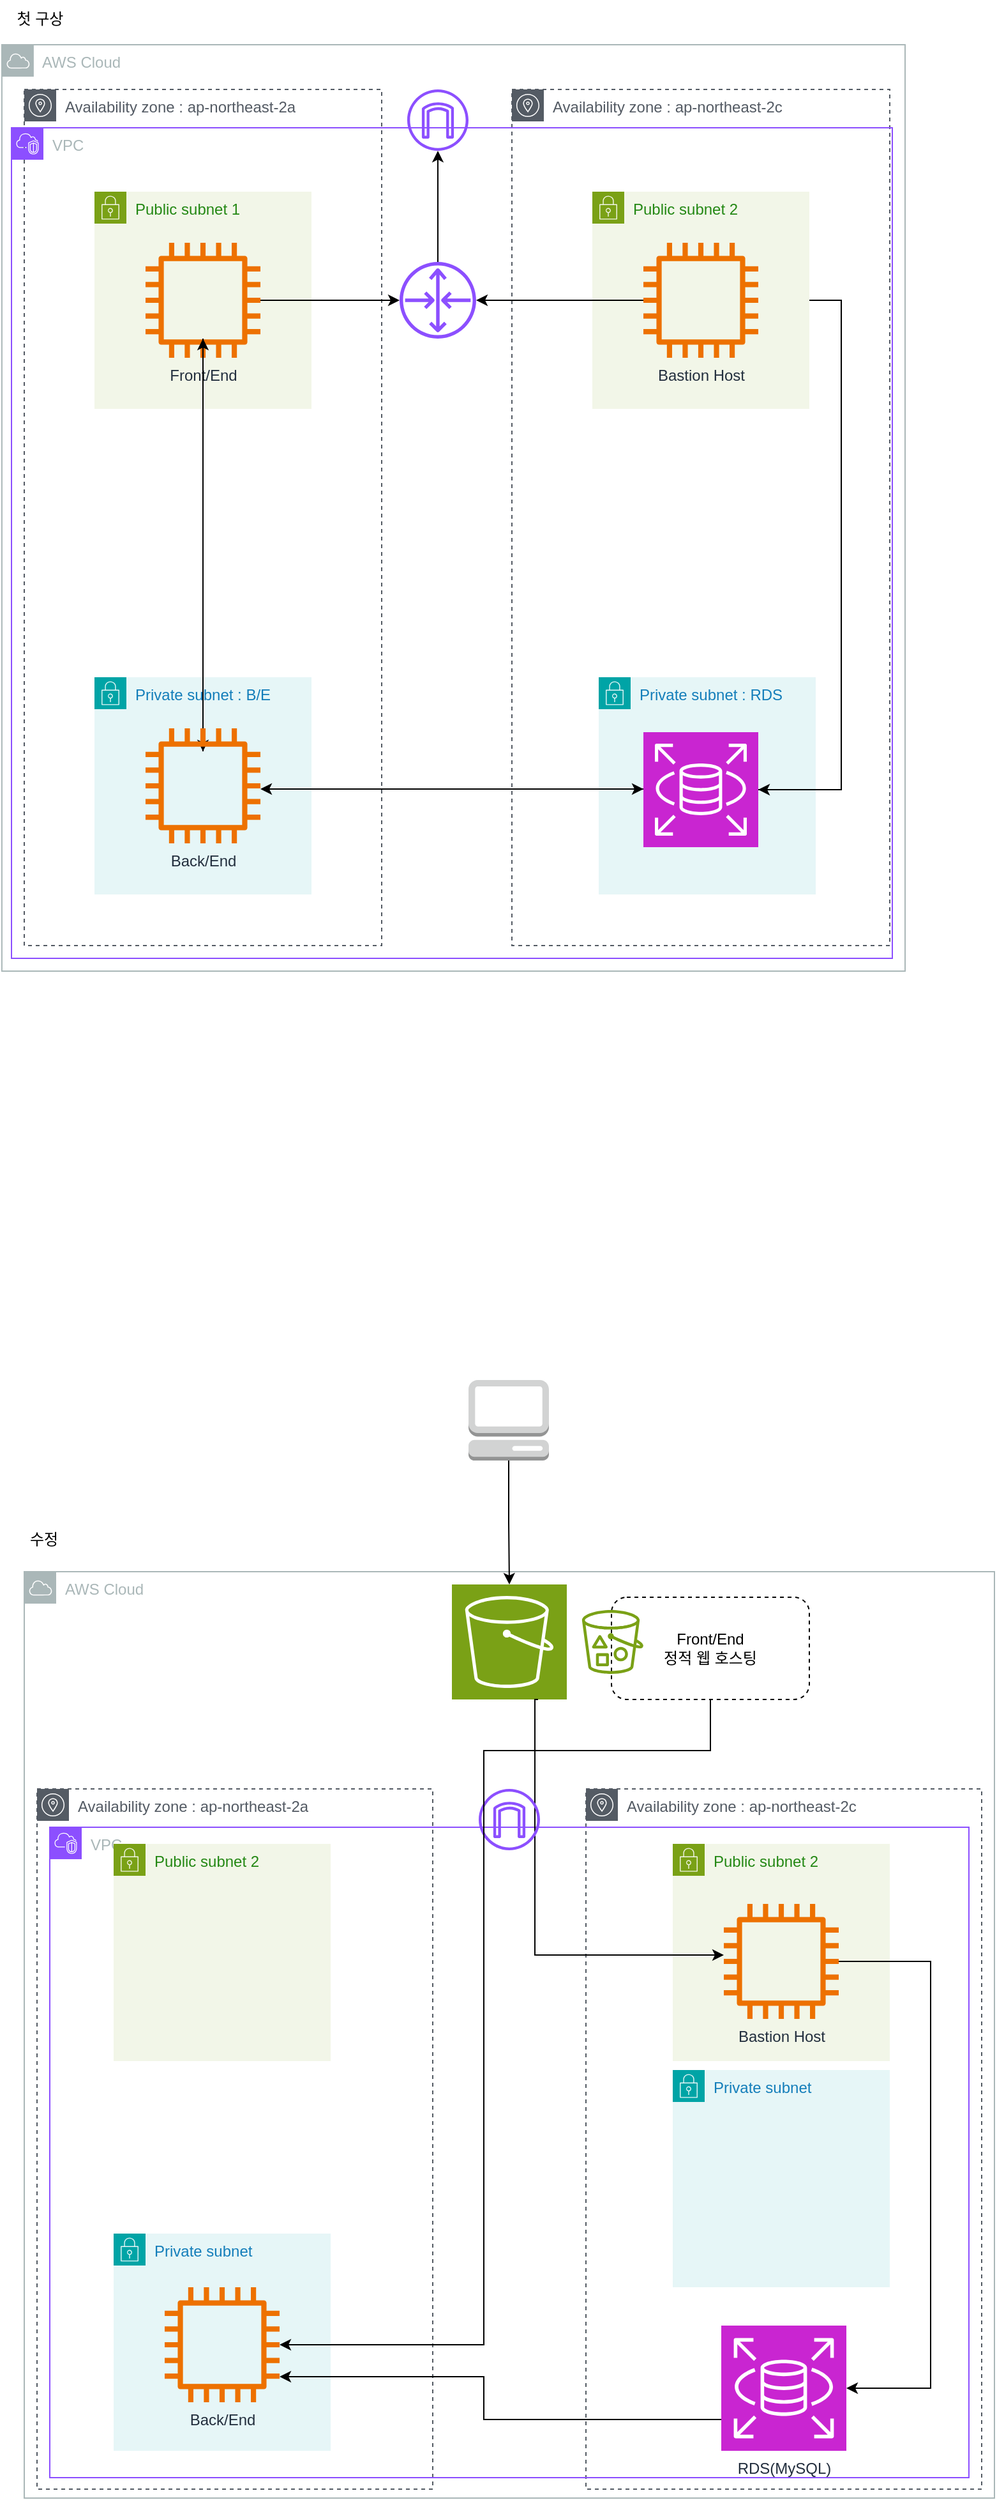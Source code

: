 <mxfile version="24.8.1">
  <diagram name="페이지-1" id="5gEI9ucqlpTtz-7oKbEV">
    <mxGraphModel dx="769" dy="1243" grid="1" gridSize="10" guides="1" tooltips="1" connect="1" arrows="1" fold="1" page="1" pageScale="1" pageWidth="827" pageHeight="1169" math="0" shadow="0">
      <root>
        <mxCell id="0" />
        <mxCell id="1" parent="0" />
        <mxCell id="hJIwRo_jDM6yLLJMVprT-30" value="Availability zone : ap-northeast-2c" style="sketch=0;outlineConnect=0;gradientColor=none;html=1;whiteSpace=wrap;fontSize=12;fontStyle=0;shape=mxgraph.aws4.group;grIcon=mxgraph.aws4.group_availability_zone;strokeColor=#545B64;fillColor=none;verticalAlign=top;align=left;spacingLeft=30;fontColor=#545B64;dashed=1;movable=1;resizable=1;rotatable=1;deletable=1;editable=1;locked=0;connectable=1;" vertex="1" parent="1">
          <mxGeometry x="422" y="210" width="296" height="670" as="geometry" />
        </mxCell>
        <mxCell id="hJIwRo_jDM6yLLJMVprT-66" value="AWS Cloud" style="sketch=0;outlineConnect=0;gradientColor=none;html=1;whiteSpace=wrap;fontSize=12;fontStyle=0;shape=mxgraph.aws4.group;grIcon=mxgraph.aws4.group_aws_cloud;strokeColor=#AAB7B8;fillColor=none;verticalAlign=top;align=left;spacingLeft=30;fontColor=#AAB7B8;dashed=0;" vertex="1" parent="1">
          <mxGeometry x="40" y="1370" width="760" height="725" as="geometry" />
        </mxCell>
        <mxCell id="hJIwRo_jDM6yLLJMVprT-32" value="AWS Cloud" style="sketch=0;outlineConnect=0;gradientColor=none;html=1;whiteSpace=wrap;fontSize=12;fontStyle=0;shape=mxgraph.aws4.group;grIcon=mxgraph.aws4.group_aws_cloud;strokeColor=#AAB7B8;fillColor=none;verticalAlign=top;align=left;spacingLeft=30;fontColor=#AAB7B8;dashed=0;" vertex="1" parent="1">
          <mxGeometry x="22.45" y="175" width="707.55" height="725" as="geometry" />
        </mxCell>
        <mxCell id="hJIwRo_jDM6yLLJMVprT-27" value="Availability zone : ap-northeast-2a" style="sketch=0;outlineConnect=0;gradientColor=none;html=1;whiteSpace=wrap;fontSize=12;fontStyle=0;shape=mxgraph.aws4.group;grIcon=mxgraph.aws4.group_availability_zone;strokeColor=#545B64;fillColor=none;verticalAlign=top;align=left;spacingLeft=30;fontColor=#545B64;dashed=1;movable=1;resizable=1;rotatable=1;deletable=1;editable=1;locked=0;connectable=1;" vertex="1" parent="1">
          <mxGeometry x="40" y="210" width="280" height="670" as="geometry" />
        </mxCell>
        <mxCell id="hJIwRo_jDM6yLLJMVprT-26" value="VPC" style="points=[[0,0],[0.25,0],[0.5,0],[0.75,0],[1,0],[1,0.25],[1,0.5],[1,0.75],[1,1],[0.75,1],[0.5,1],[0.25,1],[0,1],[0,0.75],[0,0.5],[0,0.25]];outlineConnect=0;gradientColor=none;html=1;whiteSpace=wrap;fontSize=12;fontStyle=0;container=0;pointerEvents=0;collapsible=0;recursiveResize=0;shape=mxgraph.aws4.group;grIcon=mxgraph.aws4.group_vpc2;strokeColor=#8C4FFF;fillColor=none;verticalAlign=top;align=left;spacingLeft=30;fontColor=#AAB7B8;dashed=0;movable=1;resizable=1;rotatable=1;deletable=1;editable=1;locked=0;connectable=1;" vertex="1" parent="1">
          <mxGeometry x="30" y="240" width="690" height="650" as="geometry" />
        </mxCell>
        <mxCell id="hJIwRo_jDM6yLLJMVprT-3" value="Private subnet : RDS" style="points=[[0,0],[0.25,0],[0.5,0],[0.75,0],[1,0],[1,0.25],[1,0.5],[1,0.75],[1,1],[0.75,1],[0.5,1],[0.25,1],[0,1],[0,0.75],[0,0.5],[0,0.25]];outlineConnect=0;gradientColor=none;html=1;whiteSpace=wrap;fontSize=12;fontStyle=0;container=0;pointerEvents=0;collapsible=0;recursiveResize=0;shape=mxgraph.aws4.group;grIcon=mxgraph.aws4.group_security_group;grStroke=0;strokeColor=#00A4A6;fillColor=#E6F6F7;verticalAlign=top;align=left;spacingLeft=30;fontColor=#147EBA;dashed=0;" vertex="1" parent="1">
          <mxGeometry x="490" y="670" width="170" height="170" as="geometry" />
        </mxCell>
        <mxCell id="hJIwRo_jDM6yLLJMVprT-65" value="첫 구상" style="text;html=1;align=center;verticalAlign=middle;resizable=0;points=[];autosize=1;strokeColor=none;fillColor=none;" vertex="1" parent="1">
          <mxGeometry x="22.45" y="140" width="60" height="30" as="geometry" />
        </mxCell>
        <mxCell id="hJIwRo_jDM6yLLJMVprT-67" value="수정" style="text;html=1;align=center;verticalAlign=middle;resizable=0;points=[];autosize=1;strokeColor=none;fillColor=none;" vertex="1" parent="1">
          <mxGeometry x="30" y="1330" width="50" height="30" as="geometry" />
        </mxCell>
        <mxCell id="hJIwRo_jDM6yLLJMVprT-35" value="" style="sketch=0;points=[[0,0,0],[0.25,0,0],[0.5,0,0],[0.75,0,0],[1,0,0],[0,1,0],[0.25,1,0],[0.5,1,0],[0.75,1,0],[1,1,0],[0,0.25,0],[0,0.5,0],[0,0.75,0],[1,0.25,0],[1,0.5,0],[1,0.75,0]];outlineConnect=0;fontColor=#232F3E;fillColor=#C925D1;strokeColor=#ffffff;dashed=0;verticalLabelPosition=bottom;verticalAlign=top;align=center;html=1;fontSize=12;fontStyle=0;aspect=fixed;shape=mxgraph.aws4.resourceIcon;resIcon=mxgraph.aws4.rds;direction=south;rotation=-90;" vertex="1" parent="1">
          <mxGeometry x="525" y="713" width="90" height="90" as="geometry" />
        </mxCell>
        <mxCell id="hJIwRo_jDM6yLLJMVprT-57" style="edgeStyle=orthogonalEdgeStyle;rounded=0;orthogonalLoop=1;jettySize=auto;html=1;exitX=1;exitY=0.5;exitDx=0;exitDy=0;exitPerimeter=0;" edge="1" parent="1" source="hJIwRo_jDM6yLLJMVprT-35" target="hJIwRo_jDM6yLLJMVprT-36">
          <mxGeometry relative="1" as="geometry">
            <Array as="points">
              <mxPoint x="680" y="758" />
              <mxPoint x="680" y="375" />
            </Array>
          </mxGeometry>
        </mxCell>
        <mxCell id="hJIwRo_jDM6yLLJMVprT-48" style="edgeStyle=orthogonalEdgeStyle;rounded=0;orthogonalLoop=1;jettySize=auto;html=1;entryX=1;entryY=0.5;entryDx=0;entryDy=0;entryPerimeter=0;" edge="1" parent="1" source="hJIwRo_jDM6yLLJMVprT-36" target="hJIwRo_jDM6yLLJMVprT-35">
          <mxGeometry relative="1" as="geometry">
            <Array as="points">
              <mxPoint x="680" y="375" />
              <mxPoint x="680" y="758" />
            </Array>
          </mxGeometry>
        </mxCell>
        <mxCell id="hJIwRo_jDM6yLLJMVprT-51" style="edgeStyle=orthogonalEdgeStyle;rounded=0;orthogonalLoop=1;jettySize=auto;html=1;entryX=0;entryY=0.25;entryDx=0;entryDy=0;entryPerimeter=0;" edge="1" parent="1">
          <mxGeometry relative="1" as="geometry">
            <mxPoint x="225" y="757.5" as="sourcePoint" />
            <mxPoint x="525" y="757.5" as="targetPoint" />
            <Array as="points">
              <mxPoint x="360" y="758" />
            </Array>
          </mxGeometry>
        </mxCell>
        <mxCell id="hJIwRo_jDM6yLLJMVprT-95" value="Availability zone : ap-northeast-2a" style="sketch=0;outlineConnect=0;gradientColor=none;html=1;whiteSpace=wrap;fontSize=12;fontStyle=0;shape=mxgraph.aws4.group;grIcon=mxgraph.aws4.group_availability_zone;strokeColor=#545B64;fillColor=none;verticalAlign=top;align=left;spacingLeft=30;fontColor=#545B64;dashed=1;movable=1;resizable=1;rotatable=1;deletable=1;editable=1;locked=0;connectable=1;" vertex="1" parent="1">
          <mxGeometry x="50" y="1540" width="310" height="548" as="geometry" />
        </mxCell>
        <mxCell id="hJIwRo_jDM6yLLJMVprT-96" value="Availability zone : ap-northeast-2c" style="sketch=0;outlineConnect=0;gradientColor=none;html=1;whiteSpace=wrap;fontSize=12;fontStyle=0;shape=mxgraph.aws4.group;grIcon=mxgraph.aws4.group_availability_zone;strokeColor=#545B64;fillColor=none;verticalAlign=top;align=left;spacingLeft=30;fontColor=#545B64;dashed=1;movable=1;resizable=1;rotatable=1;deletable=1;editable=1;locked=0;connectable=1;" vertex="1" parent="1">
          <mxGeometry x="480" y="1540" width="310" height="548" as="geometry" />
        </mxCell>
        <mxCell id="hJIwRo_jDM6yLLJMVprT-4" value="Public subnet 1" style="points=[[0,0],[0.25,0],[0.5,0],[0.75,0],[1,0],[1,0.25],[1,0.5],[1,0.75],[1,1],[0.75,1],[0.5,1],[0.25,1],[0,1],[0,0.75],[0,0.5],[0,0.25]];outlineConnect=0;gradientColor=none;html=1;whiteSpace=wrap;fontSize=12;fontStyle=0;container=0;pointerEvents=0;collapsible=0;recursiveResize=0;shape=mxgraph.aws4.group;grIcon=mxgraph.aws4.group_security_group;grStroke=0;strokeColor=#7AA116;fillColor=#F2F6E8;verticalAlign=top;align=left;spacingLeft=30;fontColor=#248814;dashed=0;" vertex="1" parent="1">
          <mxGeometry x="95" y="290" width="170" height="170" as="geometry" />
        </mxCell>
        <mxCell id="hJIwRo_jDM6yLLJMVprT-5" value="Public subnet 2" style="points=[[0,0],[0.25,0],[0.5,0],[0.75,0],[1,0],[1,0.25],[1,0.5],[1,0.75],[1,1],[0.75,1],[0.5,1],[0.25,1],[0,1],[0,0.75],[0,0.5],[0,0.25]];outlineConnect=0;gradientColor=none;html=1;whiteSpace=wrap;fontSize=12;fontStyle=0;container=0;pointerEvents=0;collapsible=0;recursiveResize=0;shape=mxgraph.aws4.group;grIcon=mxgraph.aws4.group_security_group;grStroke=0;strokeColor=#7AA116;fillColor=#F2F6E8;verticalAlign=top;align=left;spacingLeft=30;fontColor=#248814;dashed=0;movable=1;resizable=1;rotatable=1;deletable=1;editable=1;locked=0;connectable=1;" vertex="1" parent="1">
          <mxGeometry x="485" y="290" width="170" height="170" as="geometry" />
        </mxCell>
        <mxCell id="hJIwRo_jDM6yLLJMVprT-2" value="Private subnet : B/E" style="points=[[0,0],[0.25,0],[0.5,0],[0.75,0],[1,0],[1,0.25],[1,0.5],[1,0.75],[1,1],[0.75,1],[0.5,1],[0.25,1],[0,1],[0,0.75],[0,0.5],[0,0.25]];outlineConnect=0;gradientColor=none;html=1;whiteSpace=wrap;fontSize=12;fontStyle=0;container=1;pointerEvents=0;collapsible=0;recursiveResize=0;shape=mxgraph.aws4.group;grIcon=mxgraph.aws4.group_security_group;grStroke=0;strokeColor=#00A4A6;fillColor=#E6F6F7;verticalAlign=top;align=left;spacingLeft=30;fontColor=#147EBA;dashed=0;" vertex="1" parent="1">
          <mxGeometry x="95" y="670" width="170" height="170" as="geometry" />
        </mxCell>
        <mxCell id="hJIwRo_jDM6yLLJMVprT-36" value="Bastion Host" style="sketch=0;outlineConnect=0;fontColor=#232F3E;gradientColor=none;fillColor=#ED7100;strokeColor=none;dashed=0;verticalLabelPosition=bottom;verticalAlign=top;align=center;html=1;fontSize=12;fontStyle=0;aspect=fixed;pointerEvents=1;shape=mxgraph.aws4.instance2;" vertex="1" parent="1">
          <mxGeometry x="525" y="330" width="90" height="90" as="geometry" />
        </mxCell>
        <mxCell id="hJIwRo_jDM6yLLJMVprT-34" value="Front/End" style="sketch=0;outlineConnect=0;fontColor=#232F3E;gradientColor=none;fillColor=#ED7100;strokeColor=none;dashed=0;verticalLabelPosition=bottom;verticalAlign=top;align=center;html=1;fontSize=12;fontStyle=0;aspect=fixed;pointerEvents=1;shape=mxgraph.aws4.instance2;" vertex="1" parent="1">
          <mxGeometry x="135" y="330" width="90" height="90" as="geometry" />
        </mxCell>
        <mxCell id="hJIwRo_jDM6yLLJMVprT-63" style="edgeStyle=orthogonalEdgeStyle;rounded=0;orthogonalLoop=1;jettySize=auto;html=1;exitX=0.5;exitY=1;exitDx=0;exitDy=0;entryX=0.5;entryY=0;entryDx=0;entryDy=0;" edge="1" parent="1" source="hJIwRo_jDM6yLLJMVprT-40" target="hJIwRo_jDM6yLLJMVprT-41">
          <mxGeometry relative="1" as="geometry" />
        </mxCell>
        <mxCell id="hJIwRo_jDM6yLLJMVprT-40" value="" style="shape=image;html=1;verticalAlign=top;verticalLabelPosition=bottom;labelBackgroundColor=#ffffff;imageAspect=0;aspect=fixed;image=https://cdn1.iconfinder.com/data/icons/unicons-line-vol-3/24/docker-128.png" vertex="1" parent="1">
          <mxGeometry x="150" y="345" width="60" height="60" as="geometry" />
        </mxCell>
        <mxCell id="hJIwRo_jDM6yLLJMVprT-64" style="edgeStyle=orthogonalEdgeStyle;rounded=0;orthogonalLoop=1;jettySize=auto;html=1;exitX=0.5;exitY=0;exitDx=0;exitDy=0;" edge="1" parent="1" source="hJIwRo_jDM6yLLJMVprT-41" target="hJIwRo_jDM6yLLJMVprT-40">
          <mxGeometry relative="1" as="geometry" />
        </mxCell>
        <mxCell id="hJIwRo_jDM6yLLJMVprT-33" value="" style="sketch=0;outlineConnect=0;fontColor=#232F3E;gradientColor=none;fillColor=#8C4FFF;strokeColor=none;dashed=0;verticalLabelPosition=bottom;verticalAlign=top;align=center;html=1;fontSize=12;fontStyle=0;aspect=fixed;pointerEvents=1;shape=mxgraph.aws4.internet_gateway;" vertex="1" parent="1">
          <mxGeometry x="340" y="210" width="48" height="48" as="geometry" />
        </mxCell>
        <mxCell id="hJIwRo_jDM6yLLJMVprT-59" style="edgeStyle=orthogonalEdgeStyle;rounded=0;orthogonalLoop=1;jettySize=auto;html=1;" edge="1" parent="1" source="hJIwRo_jDM6yLLJMVprT-36" target="hJIwRo_jDM6yLLJMVprT-56">
          <mxGeometry relative="1" as="geometry" />
        </mxCell>
        <mxCell id="hJIwRo_jDM6yLLJMVprT-60" style="edgeStyle=orthogonalEdgeStyle;rounded=0;orthogonalLoop=1;jettySize=auto;html=1;" edge="1" parent="1" source="hJIwRo_jDM6yLLJMVprT-34" target="hJIwRo_jDM6yLLJMVprT-56">
          <mxGeometry relative="1" as="geometry" />
        </mxCell>
        <mxCell id="hJIwRo_jDM6yLLJMVprT-61" style="edgeStyle=orthogonalEdgeStyle;rounded=0;orthogonalLoop=1;jettySize=auto;html=1;" edge="1" parent="1" source="hJIwRo_jDM6yLLJMVprT-56" target="hJIwRo_jDM6yLLJMVprT-33">
          <mxGeometry relative="1" as="geometry" />
        </mxCell>
        <mxCell id="hJIwRo_jDM6yLLJMVprT-56" value="" style="sketch=0;outlineConnect=0;fontColor=#232F3E;gradientColor=none;fillColor=#8C4FFF;strokeColor=none;dashed=0;verticalLabelPosition=bottom;verticalAlign=top;align=center;html=1;fontSize=12;fontStyle=0;aspect=fixed;pointerEvents=1;shape=mxgraph.aws4.router;" vertex="1" parent="1">
          <mxGeometry x="334" y="345" width="60" height="60" as="geometry" />
        </mxCell>
        <mxCell id="hJIwRo_jDM6yLLJMVprT-37" value="Back/End" style="sketch=0;outlineConnect=0;fontColor=#232F3E;gradientColor=none;fillColor=#ED7100;strokeColor=none;dashed=0;verticalLabelPosition=bottom;verticalAlign=top;align=center;html=1;fontSize=12;fontStyle=0;aspect=fixed;pointerEvents=1;shape=mxgraph.aws4.instance2;" vertex="1" parent="1">
          <mxGeometry x="135" y="710" width="90" height="90" as="geometry" />
        </mxCell>
        <mxCell id="hJIwRo_jDM6yLLJMVprT-41" value="" style="shape=image;html=1;verticalAlign=top;verticalLabelPosition=bottom;labelBackgroundColor=#ffffff;imageAspect=0;aspect=fixed;image=https://cdn1.iconfinder.com/data/icons/unicons-line-vol-3/24/docker-128.png" vertex="1" parent="1">
          <mxGeometry x="150" y="728" width="60" height="60" as="geometry" />
        </mxCell>
        <mxCell id="hJIwRo_jDM6yLLJMVprT-52" style="edgeStyle=orthogonalEdgeStyle;rounded=0;orthogonalLoop=1;jettySize=auto;html=1;exitX=0;exitY=0.75;exitDx=0;exitDy=0;exitPerimeter=0;" edge="1" parent="1">
          <mxGeometry relative="1" as="geometry">
            <mxPoint x="525" y="757.5" as="sourcePoint" />
            <mxPoint x="225" y="757.5" as="targetPoint" />
            <Array as="points">
              <mxPoint x="450" y="757" />
              <mxPoint x="450" y="757" />
            </Array>
          </mxGeometry>
        </mxCell>
        <mxCell id="hJIwRo_jDM6yLLJMVprT-114" value="VPC" style="points=[[0,0],[0.25,0],[0.5,0],[0.75,0],[1,0],[1,0.25],[1,0.5],[1,0.75],[1,1],[0.75,1],[0.5,1],[0.25,1],[0,1],[0,0.75],[0,0.5],[0,0.25]];outlineConnect=0;gradientColor=none;html=1;whiteSpace=wrap;fontSize=12;fontStyle=0;container=0;pointerEvents=0;collapsible=0;recursiveResize=0;shape=mxgraph.aws4.group;grIcon=mxgraph.aws4.group_vpc2;strokeColor=#8C4FFF;fillColor=none;verticalAlign=top;align=left;spacingLeft=30;fontColor=#AAB7B8;dashed=0;movable=1;resizable=1;rotatable=1;deletable=1;editable=1;locked=0;connectable=1;" vertex="1" parent="1">
          <mxGeometry x="60" y="1570" width="720" height="509" as="geometry" />
        </mxCell>
        <mxCell id="hJIwRo_jDM6yLLJMVprT-116" value="RDS(MySQL)" style="sketch=0;points=[[0,0,0],[0.25,0,0],[0.5,0,0],[0.75,0,0],[1,0,0],[0,1,0],[0.25,1,0],[0.5,1,0],[0.75,1,0],[1,1,0],[0,0.25,0],[0,0.5,0],[0,0.75,0],[1,0.25,0],[1,0.5,0],[1,0.75,0]];outlineConnect=0;fontColor=#232F3E;fillColor=#C925D1;strokeColor=#ffffff;dashed=0;verticalLabelPosition=bottom;verticalAlign=top;align=center;html=1;fontSize=12;fontStyle=0;aspect=fixed;shape=mxgraph.aws4.resourceIcon;resIcon=mxgraph.aws4.rds;" vertex="1" parent="1">
          <mxGeometry x="586" y="1960" width="98" height="98" as="geometry" />
        </mxCell>
        <mxCell id="hJIwRo_jDM6yLLJMVprT-117" value="Private subnet&amp;nbsp;" style="points=[[0,0],[0.25,0],[0.5,0],[0.75,0],[1,0],[1,0.25],[1,0.5],[1,0.75],[1,1],[0.75,1],[0.5,1],[0.25,1],[0,1],[0,0.75],[0,0.5],[0,0.25]];outlineConnect=0;gradientColor=none;html=1;whiteSpace=wrap;fontSize=12;fontStyle=0;container=0;pointerEvents=0;collapsible=0;recursiveResize=0;shape=mxgraph.aws4.group;grIcon=mxgraph.aws4.group_security_group;grStroke=0;strokeColor=#00A4A6;fillColor=#E6F6F7;verticalAlign=top;align=left;spacingLeft=30;fontColor=#147EBA;dashed=0;" vertex="1" parent="1">
          <mxGeometry x="548" y="1760" width="170" height="170" as="geometry" />
        </mxCell>
        <mxCell id="hJIwRo_jDM6yLLJMVprT-120" value="Private subnet&amp;nbsp;" style="points=[[0,0],[0.25,0],[0.5,0],[0.75,0],[1,0],[1,0.25],[1,0.5],[1,0.75],[1,1],[0.75,1],[0.5,1],[0.25,1],[0,1],[0,0.75],[0,0.5],[0,0.25]];outlineConnect=0;gradientColor=none;html=1;whiteSpace=wrap;fontSize=12;fontStyle=0;container=0;pointerEvents=0;collapsible=0;recursiveResize=0;shape=mxgraph.aws4.group;grIcon=mxgraph.aws4.group_security_group;grStroke=0;strokeColor=#00A4A6;fillColor=#E6F6F7;verticalAlign=top;align=left;spacingLeft=30;fontColor=#147EBA;dashed=0;" vertex="1" parent="1">
          <mxGeometry x="110" y="1888" width="170" height="170" as="geometry" />
        </mxCell>
        <mxCell id="hJIwRo_jDM6yLLJMVprT-122" value="Back/End" style="sketch=0;outlineConnect=0;fontColor=#232F3E;gradientColor=none;fillColor=#ED7100;strokeColor=none;dashed=0;verticalLabelPosition=bottom;verticalAlign=top;align=center;html=1;fontSize=12;fontStyle=0;aspect=fixed;pointerEvents=1;shape=mxgraph.aws4.instance2;" vertex="1" parent="1">
          <mxGeometry x="150" y="1930" width="90" height="90" as="geometry" />
        </mxCell>
        <mxCell id="hJIwRo_jDM6yLLJMVprT-123" value="" style="shape=image;html=1;verticalAlign=top;verticalLabelPosition=bottom;labelBackgroundColor=#ffffff;imageAspect=0;aspect=fixed;image=https://cdn1.iconfinder.com/data/icons/unicons-line-vol-3/24/docker-128.png" vertex="1" parent="1">
          <mxGeometry x="165" y="1948" width="60" height="60" as="geometry" />
        </mxCell>
        <mxCell id="hJIwRo_jDM6yLLJMVprT-132" value="Public subnet 2" style="points=[[0,0],[0.25,0],[0.5,0],[0.75,0],[1,0],[1,0.25],[1,0.5],[1,0.75],[1,1],[0.75,1],[0.5,1],[0.25,1],[0,1],[0,0.75],[0,0.5],[0,0.25]];outlineConnect=0;gradientColor=none;html=1;whiteSpace=wrap;fontSize=12;fontStyle=0;container=0;pointerEvents=0;collapsible=0;recursiveResize=0;shape=mxgraph.aws4.group;grIcon=mxgraph.aws4.group_security_group;grStroke=0;strokeColor=#7AA116;fillColor=#F2F6E8;verticalAlign=top;align=left;spacingLeft=30;fontColor=#248814;dashed=0;movable=1;resizable=1;rotatable=1;deletable=1;editable=1;locked=0;connectable=1;" vertex="1" parent="1">
          <mxGeometry x="548" y="1583" width="170" height="170" as="geometry" />
        </mxCell>
        <mxCell id="hJIwRo_jDM6yLLJMVprT-133" value="Public subnet 2" style="points=[[0,0],[0.25,0],[0.5,0],[0.75,0],[1,0],[1,0.25],[1,0.5],[1,0.75],[1,1],[0.75,1],[0.5,1],[0.25,1],[0,1],[0,0.75],[0,0.5],[0,0.25]];outlineConnect=0;gradientColor=none;html=1;whiteSpace=wrap;fontSize=12;fontStyle=0;container=0;pointerEvents=0;collapsible=0;recursiveResize=0;shape=mxgraph.aws4.group;grIcon=mxgraph.aws4.group_security_group;grStroke=0;strokeColor=#7AA116;fillColor=#F2F6E8;verticalAlign=top;align=left;spacingLeft=30;fontColor=#248814;dashed=0;movable=1;resizable=1;rotatable=1;deletable=1;editable=1;locked=0;connectable=1;" vertex="1" parent="1">
          <mxGeometry x="110" y="1583" width="170" height="170" as="geometry" />
        </mxCell>
        <mxCell id="hJIwRo_jDM6yLLJMVprT-135" value="" style="sketch=0;points=[[0,0,0],[0.25,0,0],[0.5,0,0],[0.75,0,0],[1,0,0],[0,1,0],[0.25,1,0],[0.5,1,0],[0.75,1,0],[1,1,0],[0,0.25,0],[0,0.5,0],[0,0.75,0],[1,0.25,0],[1,0.5,0],[1,0.75,0]];outlineConnect=0;fontColor=#232F3E;fillColor=#7AA116;strokeColor=#ffffff;dashed=0;verticalLabelPosition=bottom;verticalAlign=top;align=center;html=1;fontSize=12;fontStyle=0;aspect=fixed;shape=mxgraph.aws4.resourceIcon;resIcon=mxgraph.aws4.s3;" vertex="1" parent="1">
          <mxGeometry x="375" y="1380" width="90" height="90" as="geometry" />
        </mxCell>
        <mxCell id="hJIwRo_jDM6yLLJMVprT-142" style="edgeStyle=orthogonalEdgeStyle;rounded=0;orthogonalLoop=1;jettySize=auto;html=1;exitX=0.75;exitY=1;exitDx=0;exitDy=0;exitPerimeter=0;" edge="1" parent="1" source="hJIwRo_jDM6yLLJMVprT-135" target="hJIwRo_jDM6yLLJMVprT-137">
          <mxGeometry relative="1" as="geometry">
            <mxPoint x="450" y="1470" as="sourcePoint" />
            <Array as="points">
              <mxPoint x="440" y="1470" />
              <mxPoint x="440" y="1670" />
            </Array>
          </mxGeometry>
        </mxCell>
        <mxCell id="hJIwRo_jDM6yLLJMVprT-136" value="" style="sketch=0;outlineConnect=0;fontColor=#232F3E;gradientColor=none;fillColor=#8C4FFF;strokeColor=none;dashed=0;verticalLabelPosition=bottom;verticalAlign=top;align=center;html=1;fontSize=12;fontStyle=0;aspect=fixed;pointerEvents=1;shape=mxgraph.aws4.internet_gateway;" vertex="1" parent="1">
          <mxGeometry x="396" y="1540" width="48" height="48" as="geometry" />
        </mxCell>
        <mxCell id="hJIwRo_jDM6yLLJMVprT-137" value="Bastion Host" style="sketch=0;outlineConnect=0;fontColor=#232F3E;gradientColor=none;fillColor=#ED7100;strokeColor=none;dashed=0;verticalLabelPosition=bottom;verticalAlign=top;align=center;html=1;fontSize=12;fontStyle=0;aspect=fixed;pointerEvents=1;shape=mxgraph.aws4.instance2;" vertex="1" parent="1">
          <mxGeometry x="588" y="1630" width="90" height="90" as="geometry" />
        </mxCell>
        <mxCell id="hJIwRo_jDM6yLLJMVprT-140" style="edgeStyle=orthogonalEdgeStyle;rounded=0;orthogonalLoop=1;jettySize=auto;html=1;exitX=0.5;exitY=1;exitDx=0;exitDy=0;exitPerimeter=0;" edge="1" parent="1" source="hJIwRo_jDM6yLLJMVprT-139" target="hJIwRo_jDM6yLLJMVprT-135">
          <mxGeometry relative="1" as="geometry" />
        </mxCell>
        <mxCell id="hJIwRo_jDM6yLLJMVprT-139" value="" style="outlineConnect=0;dashed=0;verticalLabelPosition=bottom;verticalAlign=top;align=center;html=1;shape=mxgraph.aws3.management_console;fillColor=#D2D3D3;gradientColor=none;" vertex="1" parent="1">
          <mxGeometry x="388" y="1220" width="63" height="63" as="geometry" />
        </mxCell>
        <mxCell id="hJIwRo_jDM6yLLJMVprT-144" value="" style="edgeStyle=orthogonalEdgeStyle;rounded=0;orthogonalLoop=1;jettySize=auto;html=1;entryX=1;entryY=0.5;entryDx=0;entryDy=0;entryPerimeter=0;" edge="1" parent="1" source="hJIwRo_jDM6yLLJMVprT-137" target="hJIwRo_jDM6yLLJMVprT-116">
          <mxGeometry relative="1" as="geometry">
            <Array as="points">
              <mxPoint x="750" y="1675" />
              <mxPoint x="750" y="2009" />
            </Array>
          </mxGeometry>
        </mxCell>
        <mxCell id="hJIwRo_jDM6yLLJMVprT-149" style="edgeStyle=orthogonalEdgeStyle;rounded=0;orthogonalLoop=1;jettySize=auto;html=1;" edge="1" parent="1" source="hJIwRo_jDM6yLLJMVprT-146" target="hJIwRo_jDM6yLLJMVprT-122">
          <mxGeometry relative="1" as="geometry">
            <Array as="points">
              <mxPoint x="578" y="1510" />
              <mxPoint x="400" y="1510" />
              <mxPoint x="400" y="1975" />
            </Array>
          </mxGeometry>
        </mxCell>
        <mxCell id="hJIwRo_jDM6yLLJMVprT-146" value="Front/End&lt;div&gt;정적 웹 호스팅&lt;/div&gt;" style="rounded=1;whiteSpace=wrap;html=1;glass=0;dashed=1;" vertex="1" parent="1">
          <mxGeometry x="500" y="1390" width="155" height="80" as="geometry" />
        </mxCell>
        <mxCell id="hJIwRo_jDM6yLLJMVprT-145" value="" style="sketch=0;outlineConnect=0;fontColor=#232F3E;gradientColor=none;fillColor=#7AA116;strokeColor=none;dashed=0;verticalLabelPosition=bottom;verticalAlign=top;align=center;html=1;fontSize=12;fontStyle=0;aspect=fixed;pointerEvents=1;shape=mxgraph.aws4.bucket_with_objects;" vertex="1" parent="1">
          <mxGeometry x="476.92" y="1400" width="48.08" height="50" as="geometry" />
        </mxCell>
        <mxCell id="hJIwRo_jDM6yLLJMVprT-150" style="edgeStyle=orthogonalEdgeStyle;rounded=0;orthogonalLoop=1;jettySize=auto;html=1;exitX=0;exitY=0.75;exitDx=0;exitDy=0;exitPerimeter=0;" edge="1" parent="1" source="hJIwRo_jDM6yLLJMVprT-116" target="hJIwRo_jDM6yLLJMVprT-122">
          <mxGeometry relative="1" as="geometry">
            <Array as="points">
              <mxPoint x="400" y="2034" />
              <mxPoint x="400" y="2000" />
            </Array>
          </mxGeometry>
        </mxCell>
      </root>
    </mxGraphModel>
  </diagram>
</mxfile>
